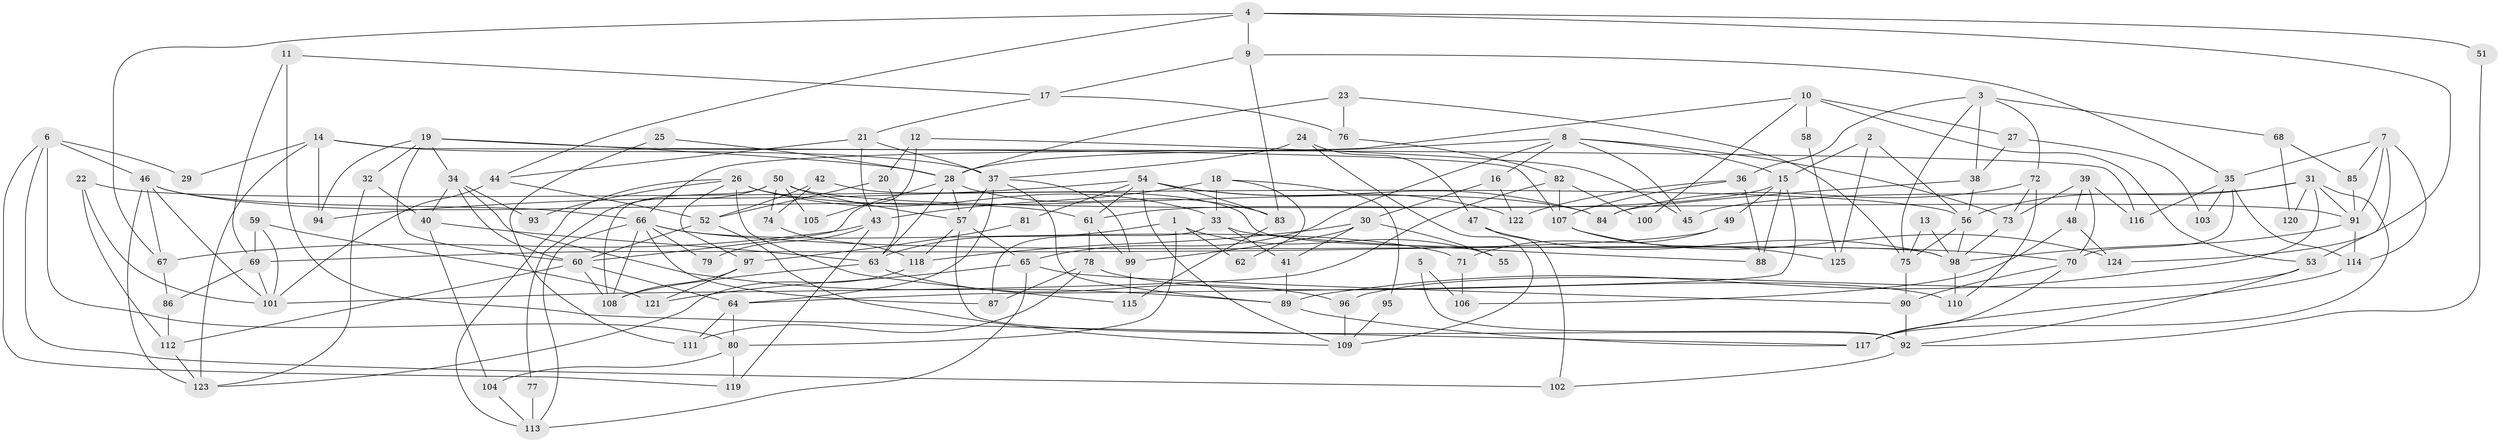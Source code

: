 // coarse degree distribution, {4: 0.21839080459770116, 5: 0.1724137931034483, 3: 0.25287356321839083, 2: 0.1724137931034483, 6: 0.05747126436781609, 7: 0.034482758620689655, 15: 0.011494252873563218, 12: 0.011494252873563218, 8: 0.022988505747126436, 11: 0.011494252873563218, 9: 0.022988505747126436, 10: 0.011494252873563218}
// Generated by graph-tools (version 1.1) at 2025/53/03/04/25 21:53:53]
// undirected, 125 vertices, 250 edges
graph export_dot {
graph [start="1"]
  node [color=gray90,style=filled];
  1;
  2;
  3;
  4;
  5;
  6;
  7;
  8;
  9;
  10;
  11;
  12;
  13;
  14;
  15;
  16;
  17;
  18;
  19;
  20;
  21;
  22;
  23;
  24;
  25;
  26;
  27;
  28;
  29;
  30;
  31;
  32;
  33;
  34;
  35;
  36;
  37;
  38;
  39;
  40;
  41;
  42;
  43;
  44;
  45;
  46;
  47;
  48;
  49;
  50;
  51;
  52;
  53;
  54;
  55;
  56;
  57;
  58;
  59;
  60;
  61;
  62;
  63;
  64;
  65;
  66;
  67;
  68;
  69;
  70;
  71;
  72;
  73;
  74;
  75;
  76;
  77;
  78;
  79;
  80;
  81;
  82;
  83;
  84;
  85;
  86;
  87;
  88;
  89;
  90;
  91;
  92;
  93;
  94;
  95;
  96;
  97;
  98;
  99;
  100;
  101;
  102;
  103;
  104;
  105;
  106;
  107;
  108;
  109;
  110;
  111;
  112;
  113;
  114;
  115;
  116;
  117;
  118;
  119;
  120;
  121;
  122;
  123;
  124;
  125;
  1 -- 80;
  1 -- 63;
  1 -- 55;
  1 -- 62;
  2 -- 15;
  2 -- 56;
  2 -- 125;
  3 -- 72;
  3 -- 38;
  3 -- 36;
  3 -- 68;
  3 -- 75;
  4 -- 9;
  4 -- 44;
  4 -- 51;
  4 -- 67;
  4 -- 124;
  5 -- 106;
  5 -- 92;
  6 -- 119;
  6 -- 46;
  6 -- 29;
  6 -- 80;
  6 -- 102;
  7 -- 91;
  7 -- 53;
  7 -- 35;
  7 -- 85;
  7 -- 114;
  8 -- 65;
  8 -- 28;
  8 -- 15;
  8 -- 16;
  8 -- 45;
  8 -- 73;
  9 -- 35;
  9 -- 83;
  9 -- 17;
  10 -- 66;
  10 -- 53;
  10 -- 27;
  10 -- 58;
  10 -- 100;
  11 -- 117;
  11 -- 69;
  11 -- 17;
  12 -- 60;
  12 -- 20;
  12 -- 45;
  13 -- 75;
  13 -- 98;
  14 -- 116;
  14 -- 94;
  14 -- 29;
  14 -- 37;
  14 -- 123;
  15 -- 61;
  15 -- 49;
  15 -- 64;
  15 -- 88;
  16 -- 30;
  16 -- 122;
  17 -- 21;
  17 -- 76;
  18 -- 33;
  18 -- 43;
  18 -- 62;
  18 -- 95;
  19 -- 60;
  19 -- 107;
  19 -- 28;
  19 -- 32;
  19 -- 34;
  19 -- 94;
  20 -- 52;
  20 -- 63;
  21 -- 37;
  21 -- 43;
  21 -- 44;
  22 -- 56;
  22 -- 101;
  22 -- 112;
  23 -- 75;
  23 -- 28;
  23 -- 76;
  24 -- 47;
  24 -- 37;
  24 -- 109;
  25 -- 111;
  25 -- 28;
  26 -- 113;
  26 -- 33;
  26 -- 84;
  26 -- 93;
  26 -- 97;
  26 -- 115;
  27 -- 38;
  27 -- 103;
  28 -- 57;
  28 -- 63;
  28 -- 83;
  28 -- 105;
  30 -- 99;
  30 -- 118;
  30 -- 41;
  30 -- 55;
  31 -- 45;
  31 -- 89;
  31 -- 56;
  31 -- 91;
  31 -- 117;
  31 -- 120;
  32 -- 123;
  32 -- 40;
  33 -- 41;
  33 -- 88;
  33 -- 87;
  34 -- 40;
  34 -- 60;
  34 -- 89;
  34 -- 93;
  35 -- 114;
  35 -- 70;
  35 -- 103;
  35 -- 116;
  36 -- 122;
  36 -- 88;
  36 -- 107;
  37 -- 89;
  37 -- 57;
  37 -- 64;
  37 -- 99;
  38 -- 56;
  38 -- 84;
  39 -- 70;
  39 -- 73;
  39 -- 48;
  39 -- 116;
  40 -- 63;
  40 -- 104;
  41 -- 89;
  42 -- 52;
  42 -- 98;
  42 -- 74;
  43 -- 67;
  43 -- 79;
  43 -- 119;
  44 -- 101;
  44 -- 52;
  46 -- 123;
  46 -- 66;
  46 -- 61;
  46 -- 67;
  46 -- 101;
  47 -- 98;
  47 -- 102;
  48 -- 124;
  48 -- 106;
  49 -- 69;
  49 -- 71;
  50 -- 57;
  50 -- 108;
  50 -- 74;
  50 -- 77;
  50 -- 91;
  50 -- 105;
  51 -- 92;
  52 -- 60;
  52 -- 109;
  53 -- 92;
  53 -- 96;
  54 -- 109;
  54 -- 61;
  54 -- 81;
  54 -- 83;
  54 -- 84;
  54 -- 94;
  54 -- 122;
  56 -- 75;
  56 -- 98;
  57 -- 118;
  57 -- 65;
  57 -- 92;
  58 -- 125;
  59 -- 121;
  59 -- 101;
  59 -- 69;
  60 -- 64;
  60 -- 108;
  60 -- 112;
  61 -- 99;
  61 -- 78;
  63 -- 108;
  63 -- 96;
  64 -- 80;
  64 -- 111;
  65 -- 113;
  65 -- 90;
  65 -- 121;
  66 -- 87;
  66 -- 70;
  66 -- 71;
  66 -- 79;
  66 -- 108;
  66 -- 113;
  67 -- 86;
  68 -- 85;
  68 -- 120;
  69 -- 86;
  69 -- 101;
  70 -- 117;
  70 -- 90;
  71 -- 106;
  72 -- 84;
  72 -- 73;
  72 -- 110;
  73 -- 98;
  74 -- 118;
  75 -- 90;
  76 -- 82;
  77 -- 113;
  78 -- 110;
  78 -- 87;
  78 -- 111;
  80 -- 104;
  80 -- 119;
  81 -- 97;
  82 -- 101;
  82 -- 100;
  82 -- 107;
  83 -- 115;
  85 -- 91;
  86 -- 112;
  89 -- 117;
  90 -- 92;
  91 -- 98;
  91 -- 114;
  92 -- 102;
  95 -- 109;
  96 -- 109;
  97 -- 108;
  97 -- 121;
  98 -- 110;
  99 -- 115;
  104 -- 113;
  107 -- 124;
  107 -- 125;
  112 -- 123;
  114 -- 117;
  118 -- 123;
}
